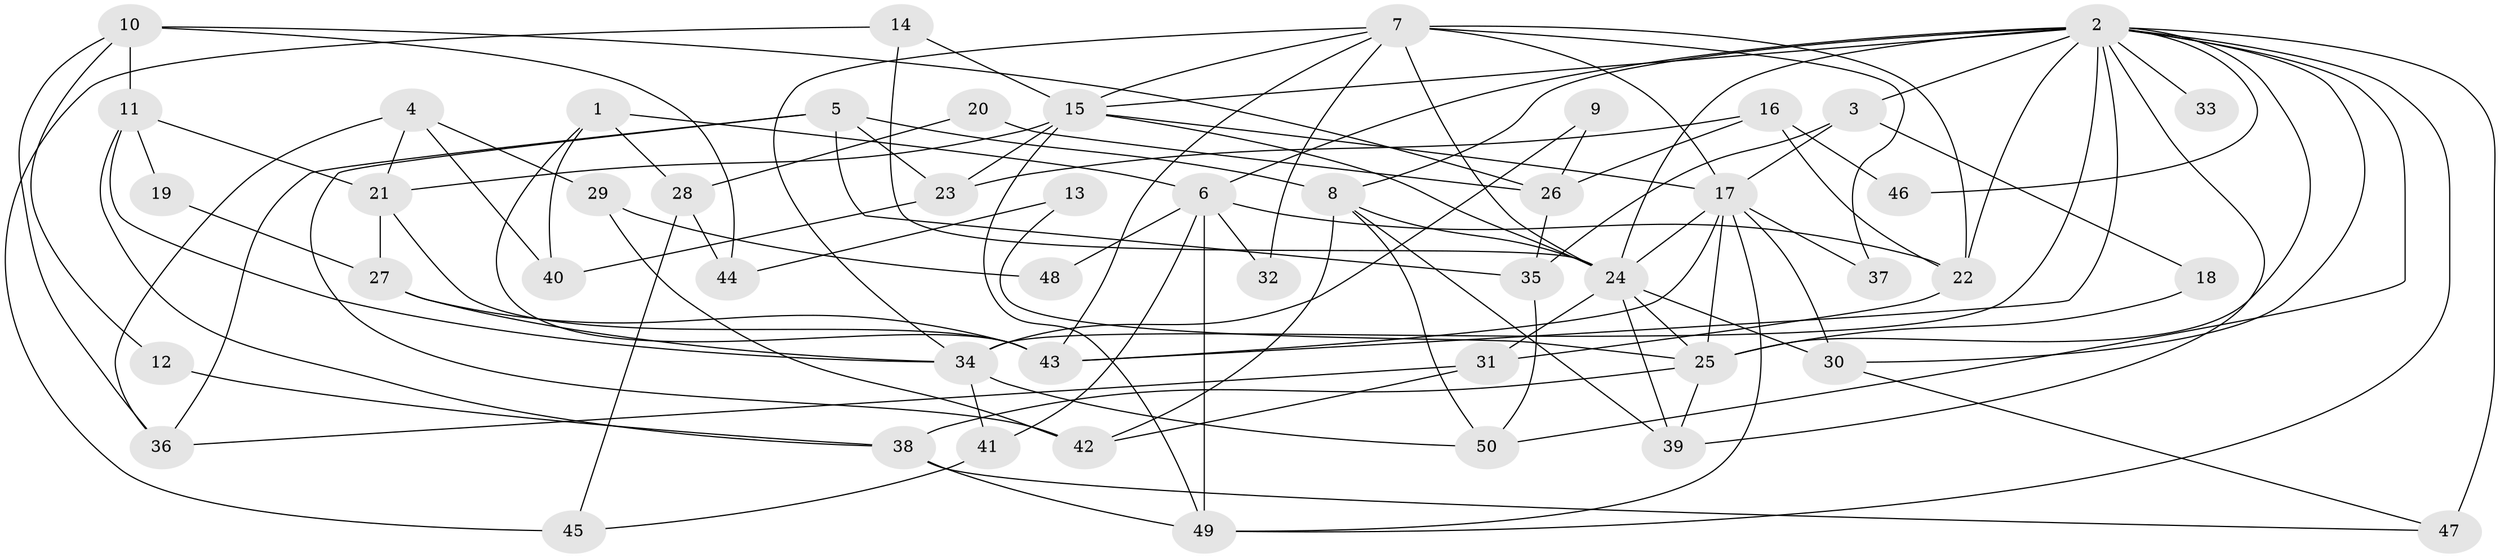 // original degree distribution, {4: 0.2857142857142857, 5: 0.21428571428571427, 7: 0.07142857142857142, 3: 0.2571428571428571, 2: 0.12857142857142856, 6: 0.04285714285714286}
// Generated by graph-tools (version 1.1) at 2025/50/03/04/25 22:50:56]
// undirected, 50 vertices, 111 edges
graph export_dot {
  node [color=gray90,style=filled];
  1;
  2;
  3;
  4;
  5;
  6;
  7;
  8;
  9;
  10;
  11;
  12;
  13;
  14;
  15;
  16;
  17;
  18;
  19;
  20;
  21;
  22;
  23;
  24;
  25;
  26;
  27;
  28;
  29;
  30;
  31;
  32;
  33;
  34;
  35;
  36;
  37;
  38;
  39;
  40;
  41;
  42;
  43;
  44;
  45;
  46;
  47;
  48;
  49;
  50;
  1 -- 6 [weight=1.0];
  1 -- 28 [weight=1.0];
  1 -- 40 [weight=1.0];
  1 -- 43 [weight=1.0];
  2 -- 3 [weight=1.0];
  2 -- 6 [weight=1.0];
  2 -- 8 [weight=2.0];
  2 -- 15 [weight=1.0];
  2 -- 22 [weight=1.0];
  2 -- 24 [weight=2.0];
  2 -- 25 [weight=1.0];
  2 -- 30 [weight=1.0];
  2 -- 33 [weight=2.0];
  2 -- 34 [weight=1.0];
  2 -- 39 [weight=1.0];
  2 -- 43 [weight=1.0];
  2 -- 46 [weight=1.0];
  2 -- 47 [weight=1.0];
  2 -- 49 [weight=1.0];
  2 -- 50 [weight=1.0];
  3 -- 17 [weight=1.0];
  3 -- 18 [weight=1.0];
  3 -- 35 [weight=1.0];
  4 -- 21 [weight=1.0];
  4 -- 29 [weight=1.0];
  4 -- 36 [weight=1.0];
  4 -- 40 [weight=1.0];
  5 -- 8 [weight=1.0];
  5 -- 23 [weight=1.0];
  5 -- 35 [weight=1.0];
  5 -- 36 [weight=1.0];
  5 -- 42 [weight=1.0];
  6 -- 22 [weight=1.0];
  6 -- 32 [weight=1.0];
  6 -- 41 [weight=1.0];
  6 -- 48 [weight=1.0];
  6 -- 49 [weight=1.0];
  7 -- 15 [weight=1.0];
  7 -- 17 [weight=1.0];
  7 -- 22 [weight=1.0];
  7 -- 24 [weight=1.0];
  7 -- 32 [weight=1.0];
  7 -- 34 [weight=1.0];
  7 -- 37 [weight=2.0];
  7 -- 43 [weight=1.0];
  8 -- 24 [weight=1.0];
  8 -- 39 [weight=1.0];
  8 -- 42 [weight=1.0];
  8 -- 50 [weight=1.0];
  9 -- 26 [weight=1.0];
  9 -- 34 [weight=1.0];
  10 -- 11 [weight=1.0];
  10 -- 12 [weight=1.0];
  10 -- 26 [weight=1.0];
  10 -- 36 [weight=1.0];
  10 -- 44 [weight=1.0];
  11 -- 19 [weight=1.0];
  11 -- 21 [weight=1.0];
  11 -- 34 [weight=1.0];
  11 -- 38 [weight=1.0];
  12 -- 38 [weight=1.0];
  13 -- 25 [weight=1.0];
  13 -- 44 [weight=1.0];
  14 -- 15 [weight=1.0];
  14 -- 24 [weight=2.0];
  14 -- 45 [weight=1.0];
  15 -- 17 [weight=2.0];
  15 -- 21 [weight=1.0];
  15 -- 23 [weight=1.0];
  15 -- 24 [weight=1.0];
  15 -- 49 [weight=1.0];
  16 -- 22 [weight=1.0];
  16 -- 23 [weight=1.0];
  16 -- 26 [weight=1.0];
  16 -- 46 [weight=1.0];
  17 -- 24 [weight=1.0];
  17 -- 25 [weight=1.0];
  17 -- 30 [weight=1.0];
  17 -- 37 [weight=1.0];
  17 -- 43 [weight=1.0];
  17 -- 49 [weight=1.0];
  18 -- 25 [weight=1.0];
  19 -- 27 [weight=1.0];
  20 -- 26 [weight=1.0];
  20 -- 28 [weight=1.0];
  21 -- 27 [weight=1.0];
  21 -- 43 [weight=1.0];
  22 -- 31 [weight=1.0];
  23 -- 40 [weight=1.0];
  24 -- 25 [weight=1.0];
  24 -- 30 [weight=2.0];
  24 -- 31 [weight=1.0];
  24 -- 39 [weight=1.0];
  25 -- 38 [weight=1.0];
  25 -- 39 [weight=1.0];
  26 -- 35 [weight=1.0];
  27 -- 34 [weight=1.0];
  27 -- 43 [weight=1.0];
  28 -- 44 [weight=1.0];
  28 -- 45 [weight=1.0];
  29 -- 42 [weight=1.0];
  29 -- 48 [weight=1.0];
  30 -- 47 [weight=1.0];
  31 -- 36 [weight=1.0];
  31 -- 42 [weight=1.0];
  34 -- 41 [weight=1.0];
  34 -- 50 [weight=1.0];
  35 -- 50 [weight=1.0];
  38 -- 47 [weight=1.0];
  38 -- 49 [weight=1.0];
  41 -- 45 [weight=1.0];
}
